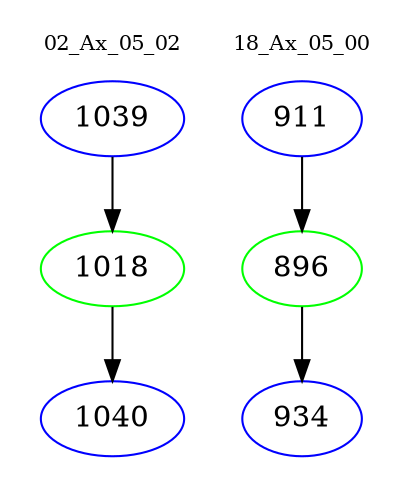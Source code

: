 digraph{
subgraph cluster_0 {
color = white
label = "02_Ax_05_02";
fontsize=10;
T0_1039 [label="1039", color="blue"]
T0_1039 -> T0_1018 [color="black"]
T0_1018 [label="1018", color="green"]
T0_1018 -> T0_1040 [color="black"]
T0_1040 [label="1040", color="blue"]
}
subgraph cluster_1 {
color = white
label = "18_Ax_05_00";
fontsize=10;
T1_911 [label="911", color="blue"]
T1_911 -> T1_896 [color="black"]
T1_896 [label="896", color="green"]
T1_896 -> T1_934 [color="black"]
T1_934 [label="934", color="blue"]
}
}

